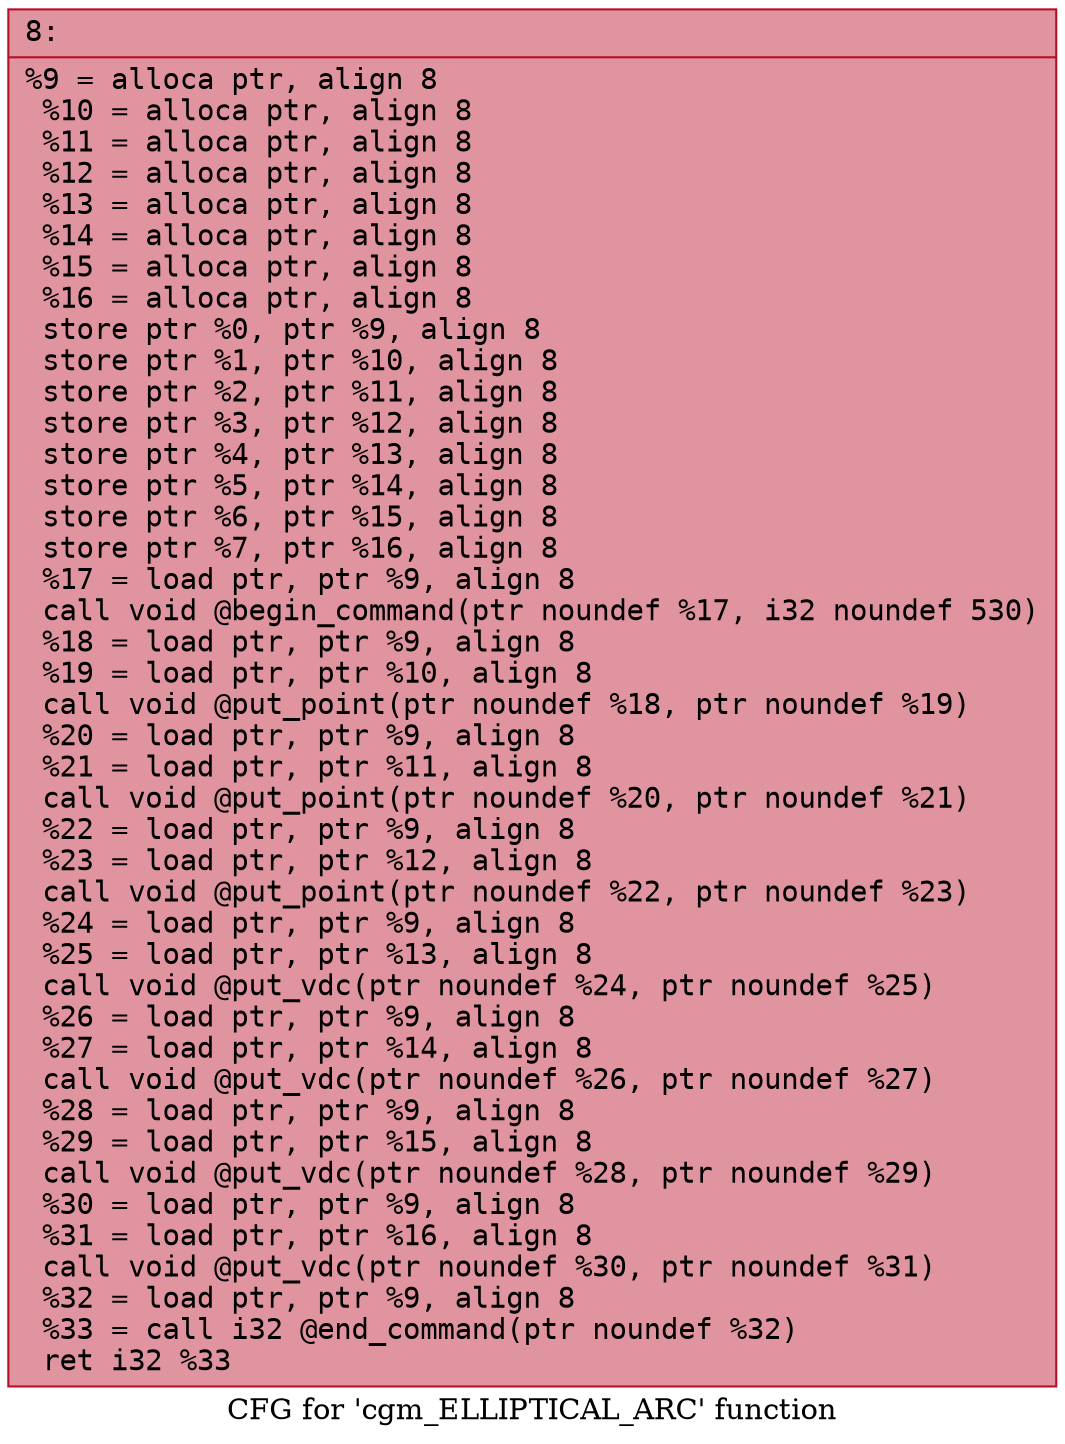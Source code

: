 digraph "CFG for 'cgm_ELLIPTICAL_ARC' function" {
	label="CFG for 'cgm_ELLIPTICAL_ARC' function";

	Node0x6000024c10e0 [shape=record,color="#b70d28ff", style=filled, fillcolor="#b70d2870" fontname="Courier",label="{8:\l|  %9 = alloca ptr, align 8\l  %10 = alloca ptr, align 8\l  %11 = alloca ptr, align 8\l  %12 = alloca ptr, align 8\l  %13 = alloca ptr, align 8\l  %14 = alloca ptr, align 8\l  %15 = alloca ptr, align 8\l  %16 = alloca ptr, align 8\l  store ptr %0, ptr %9, align 8\l  store ptr %1, ptr %10, align 8\l  store ptr %2, ptr %11, align 8\l  store ptr %3, ptr %12, align 8\l  store ptr %4, ptr %13, align 8\l  store ptr %5, ptr %14, align 8\l  store ptr %6, ptr %15, align 8\l  store ptr %7, ptr %16, align 8\l  %17 = load ptr, ptr %9, align 8\l  call void @begin_command(ptr noundef %17, i32 noundef 530)\l  %18 = load ptr, ptr %9, align 8\l  %19 = load ptr, ptr %10, align 8\l  call void @put_point(ptr noundef %18, ptr noundef %19)\l  %20 = load ptr, ptr %9, align 8\l  %21 = load ptr, ptr %11, align 8\l  call void @put_point(ptr noundef %20, ptr noundef %21)\l  %22 = load ptr, ptr %9, align 8\l  %23 = load ptr, ptr %12, align 8\l  call void @put_point(ptr noundef %22, ptr noundef %23)\l  %24 = load ptr, ptr %9, align 8\l  %25 = load ptr, ptr %13, align 8\l  call void @put_vdc(ptr noundef %24, ptr noundef %25)\l  %26 = load ptr, ptr %9, align 8\l  %27 = load ptr, ptr %14, align 8\l  call void @put_vdc(ptr noundef %26, ptr noundef %27)\l  %28 = load ptr, ptr %9, align 8\l  %29 = load ptr, ptr %15, align 8\l  call void @put_vdc(ptr noundef %28, ptr noundef %29)\l  %30 = load ptr, ptr %9, align 8\l  %31 = load ptr, ptr %16, align 8\l  call void @put_vdc(ptr noundef %30, ptr noundef %31)\l  %32 = load ptr, ptr %9, align 8\l  %33 = call i32 @end_command(ptr noundef %32)\l  ret i32 %33\l}"];
}
